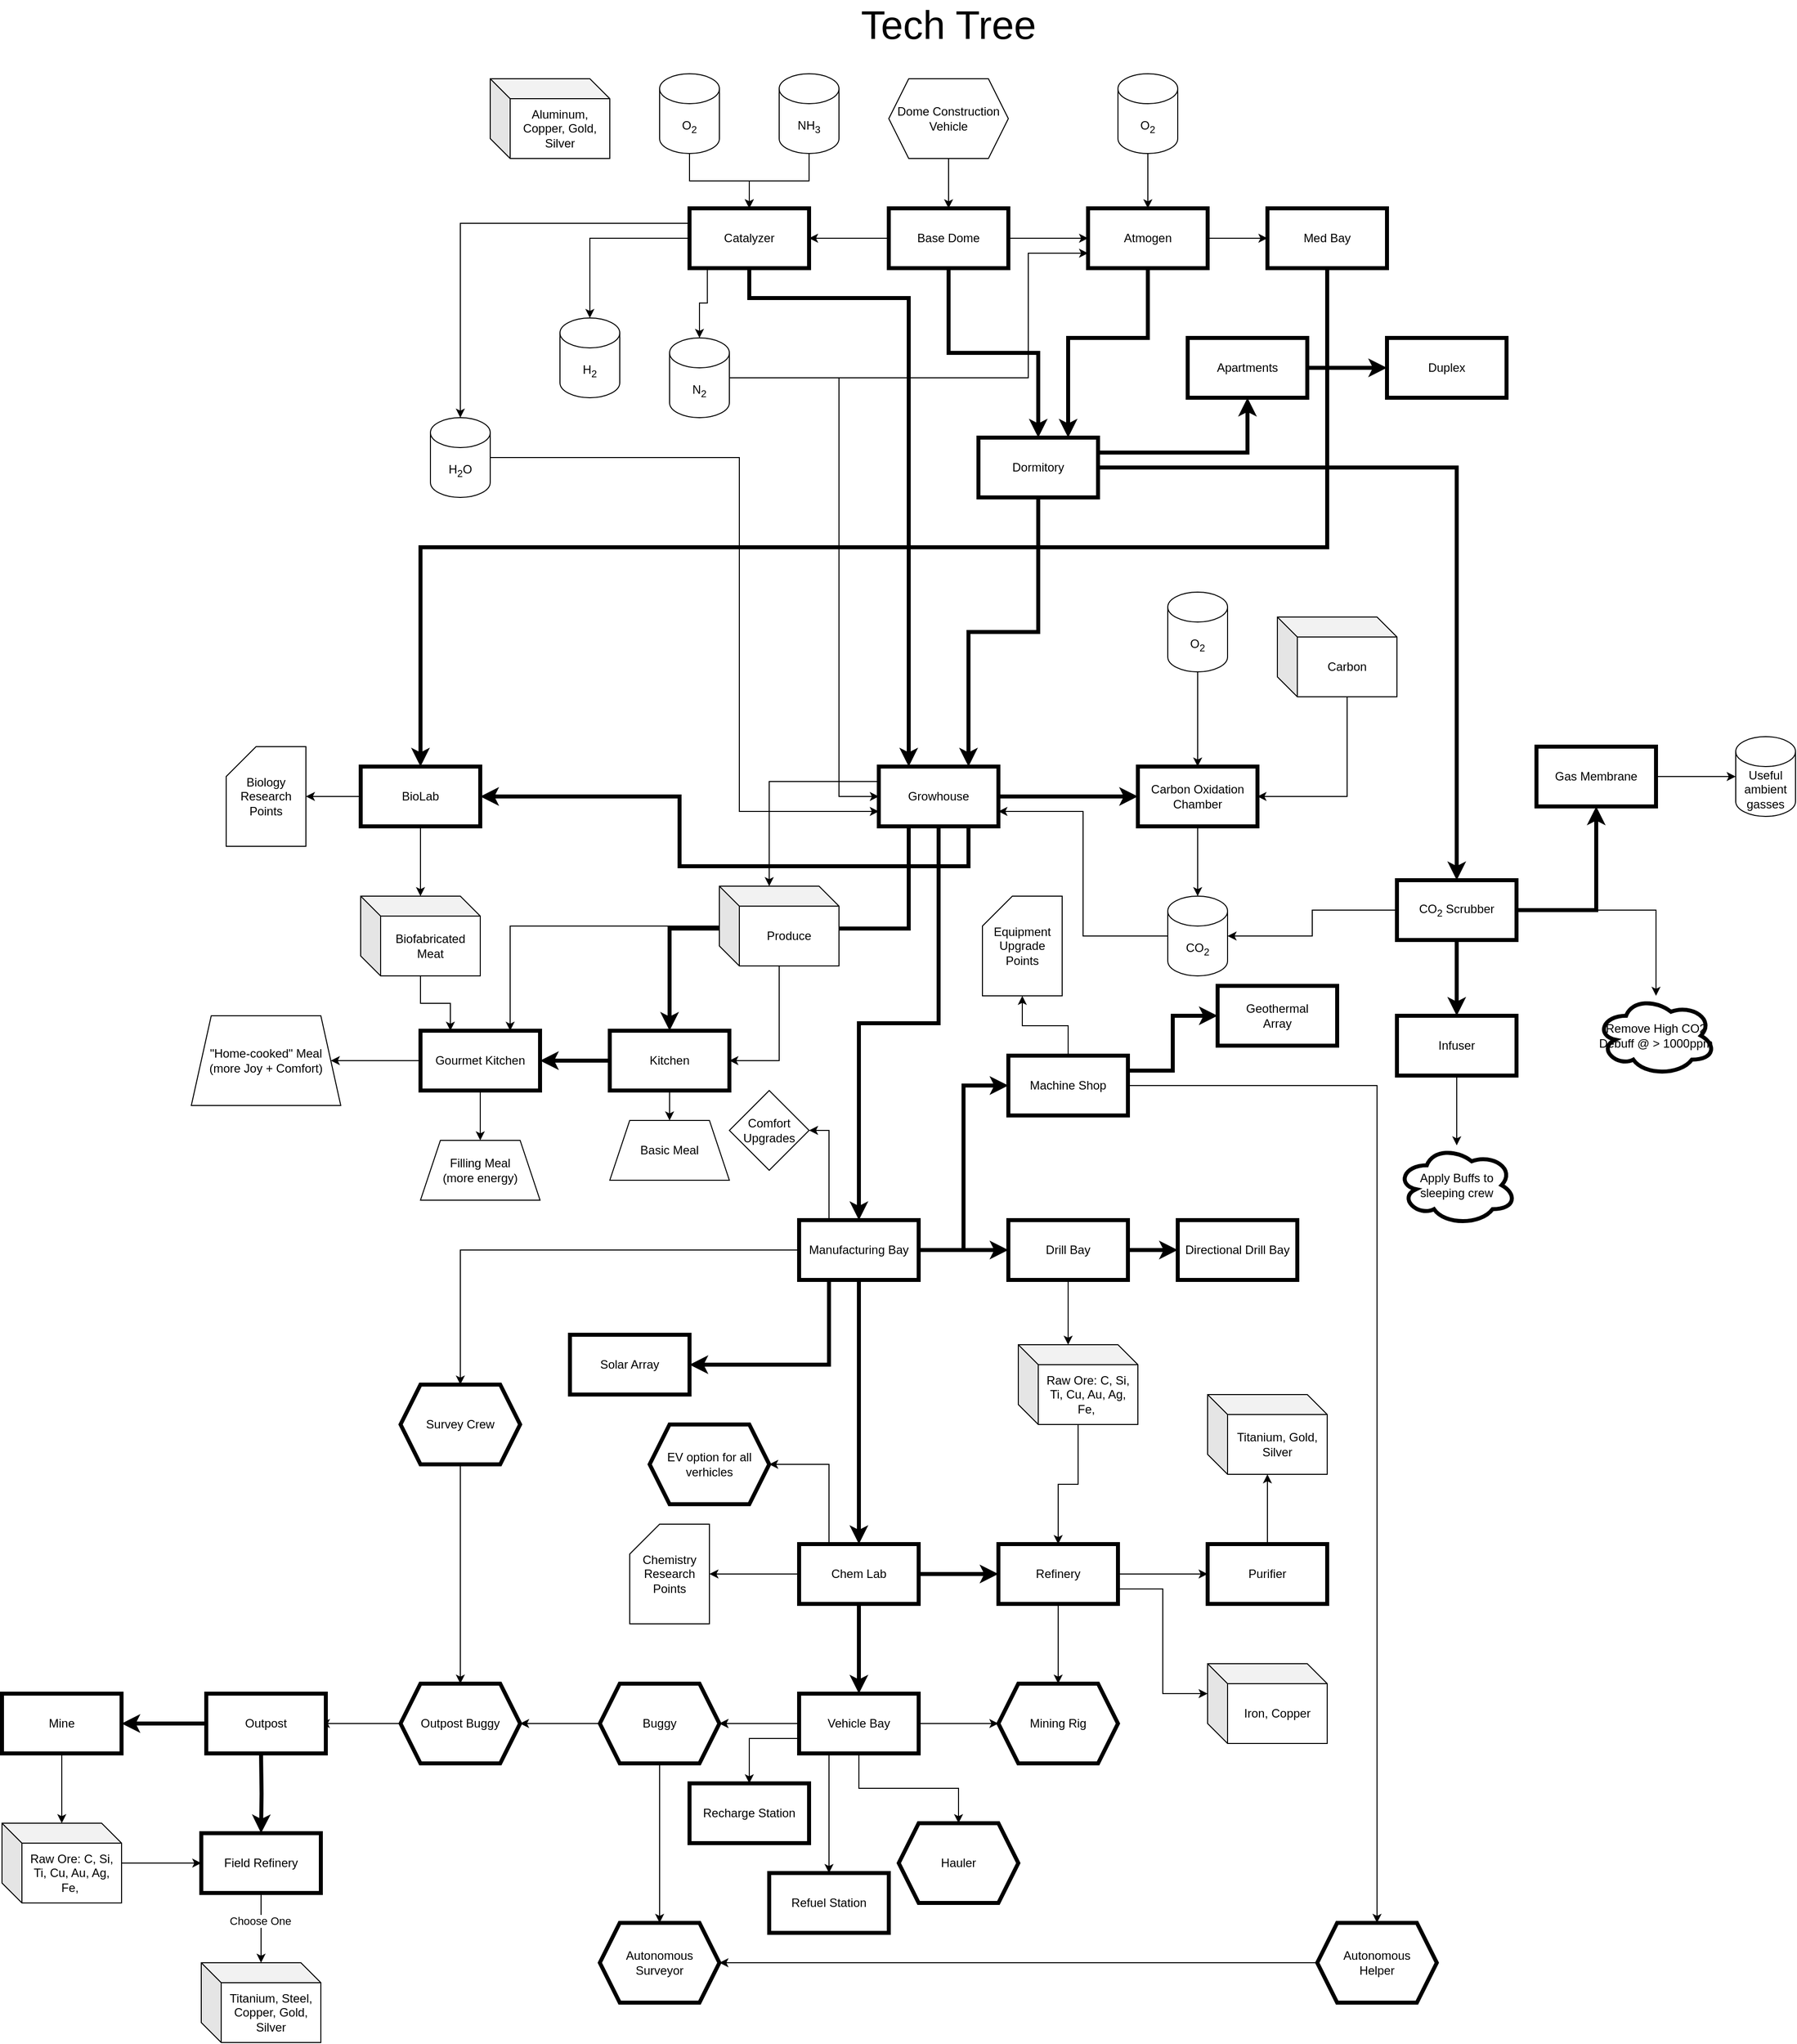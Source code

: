 <mxfile version="21.6.1" type="device">
  <diagram id="prtHgNgQTEPvFCAcTncT" name="Page-1">
    <mxGraphModel dx="2048" dy="1934" grid="1" gridSize="10" guides="1" tooltips="1" connect="1" arrows="1" fold="1" page="1" pageScale="1" pageWidth="827" pageHeight="1169" math="0" shadow="0">
      <root>
        <mxCell id="0" />
        <mxCell id="1" parent="0" />
        <mxCell id="LCXCOFXclNQbXOVJR51p-1" value="&lt;font style=&quot;font-size: 40px;&quot;&gt;Tech Tree&lt;/font&gt;" style="text;html=1;strokeColor=none;fillColor=none;align=center;verticalAlign=middle;whiteSpace=wrap;rounded=0;" parent="1" vertex="1">
          <mxGeometry x="225" y="-40" width="310" height="30" as="geometry" />
        </mxCell>
        <mxCell id="LCXCOFXclNQbXOVJR51p-6" value="" style="edgeStyle=orthogonalEdgeStyle;rounded=0;orthogonalLoop=1;jettySize=auto;html=1;" parent="1" source="LCXCOFXclNQbXOVJR51p-2" target="LCXCOFXclNQbXOVJR51p-5" edge="1">
          <mxGeometry relative="1" as="geometry" />
        </mxCell>
        <mxCell id="LCXCOFXclNQbXOVJR51p-10" value="" style="edgeStyle=orthogonalEdgeStyle;rounded=0;orthogonalLoop=1;jettySize=auto;html=1;" parent="1" source="LCXCOFXclNQbXOVJR51p-2" target="LCXCOFXclNQbXOVJR51p-9" edge="1">
          <mxGeometry relative="1" as="geometry" />
        </mxCell>
        <mxCell id="LCXCOFXclNQbXOVJR51p-46" value="" style="edgeStyle=orthogonalEdgeStyle;rounded=0;orthogonalLoop=1;jettySize=auto;html=1;strokeWidth=4;" parent="1" source="LCXCOFXclNQbXOVJR51p-2" target="LCXCOFXclNQbXOVJR51p-45" edge="1">
          <mxGeometry relative="1" as="geometry" />
        </mxCell>
        <mxCell id="LCXCOFXclNQbXOVJR51p-2" value="Base Dome" style="rounded=0;whiteSpace=wrap;html=1;strokeWidth=4;" parent="1" vertex="1">
          <mxGeometry x="320" y="160" width="120" height="60" as="geometry" />
        </mxCell>
        <mxCell id="LCXCOFXclNQbXOVJR51p-42" value="" style="edgeStyle=orthogonalEdgeStyle;rounded=0;orthogonalLoop=1;jettySize=auto;html=1;exitX=0;exitY=0.5;exitDx=0;exitDy=0;" parent="1" source="LCXCOFXclNQbXOVJR51p-48" target="LCXCOFXclNQbXOVJR51p-41" edge="1">
          <mxGeometry relative="1" as="geometry">
            <Array as="points">
              <mxPoint x="210" y="1205" />
              <mxPoint x="210" y="1205" />
            </Array>
          </mxGeometry>
        </mxCell>
        <mxCell id="LCXCOFXclNQbXOVJR51p-49" value="" style="edgeStyle=orthogonalEdgeStyle;rounded=0;orthogonalLoop=1;jettySize=auto;html=1;strokeWidth=4;" parent="1" source="LCXCOFXclNQbXOVJR51p-3" target="LCXCOFXclNQbXOVJR51p-48" edge="1">
          <mxGeometry relative="1" as="geometry" />
        </mxCell>
        <mxCell id="LCXCOFXclNQbXOVJR51p-64" value="" style="edgeStyle=orthogonalEdgeStyle;rounded=0;orthogonalLoop=1;jettySize=auto;html=1;strokeWidth=4;" parent="1" source="LCXCOFXclNQbXOVJR51p-3" target="LCXCOFXclNQbXOVJR51p-63" edge="1">
          <mxGeometry relative="1" as="geometry" />
        </mxCell>
        <mxCell id="LCXCOFXclNQbXOVJR51p-68" style="edgeStyle=orthogonalEdgeStyle;rounded=0;orthogonalLoop=1;jettySize=auto;html=1;entryX=0.5;entryY=0;entryDx=0;entryDy=0;strokeWidth=4;exitX=0.25;exitY=1;exitDx=0;exitDy=0;" parent="1" source="LCXCOFXclNQbXOVJR51p-3" target="LCXCOFXclNQbXOVJR51p-67" edge="1">
          <mxGeometry relative="1" as="geometry" />
        </mxCell>
        <mxCell id="LCXCOFXclNQbXOVJR51p-108" style="edgeStyle=orthogonalEdgeStyle;rounded=0;orthogonalLoop=1;jettySize=auto;html=1;exitX=0;exitY=0.25;exitDx=0;exitDy=0;entryX=0;entryY=0;entryDx=50;entryDy=0;entryPerimeter=0;" parent="1" source="LCXCOFXclNQbXOVJR51p-3" target="LCXCOFXclNQbXOVJR51p-78" edge="1">
          <mxGeometry relative="1" as="geometry" />
        </mxCell>
        <mxCell id="LCXCOFXclNQbXOVJR51p-110" style="edgeStyle=orthogonalEdgeStyle;rounded=0;orthogonalLoop=1;jettySize=auto;html=1;exitX=0.75;exitY=1;exitDx=0;exitDy=0;entryX=1;entryY=0.5;entryDx=0;entryDy=0;strokeWidth=4;" parent="1" source="LCXCOFXclNQbXOVJR51p-3" target="LCXCOFXclNQbXOVJR51p-83" edge="1">
          <mxGeometry relative="1" as="geometry">
            <Array as="points">
              <mxPoint x="400" y="820" />
              <mxPoint x="110" y="820" />
              <mxPoint x="110" y="750" />
            </Array>
          </mxGeometry>
        </mxCell>
        <mxCell id="LCXCOFXclNQbXOVJR51p-3" value="Growhouse" style="rounded=0;whiteSpace=wrap;html=1;strokeWidth=4;" parent="1" vertex="1">
          <mxGeometry x="310" y="720" width="120" height="60" as="geometry" />
        </mxCell>
        <mxCell id="LCXCOFXclNQbXOVJR51p-104" value="" style="edgeStyle=orthogonalEdgeStyle;rounded=0;orthogonalLoop=1;jettySize=auto;html=1;" parent="1" source="LCXCOFXclNQbXOVJR51p-5" target="LCXCOFXclNQbXOVJR51p-103" edge="1">
          <mxGeometry relative="1" as="geometry" />
        </mxCell>
        <mxCell id="LCXCOFXclNQbXOVJR51p-5" value="Atmogen" style="rounded=0;whiteSpace=wrap;html=1;strokeWidth=4;" parent="1" vertex="1">
          <mxGeometry x="520" y="160" width="120" height="60" as="geometry" />
        </mxCell>
        <mxCell id="LCXCOFXclNQbXOVJR51p-14" value="" style="edgeStyle=orthogonalEdgeStyle;rounded=0;orthogonalLoop=1;jettySize=auto;html=1;exitX=0.149;exitY=1.008;exitDx=0;exitDy=0;exitPerimeter=0;" parent="1" source="LCXCOFXclNQbXOVJR51p-9" target="LCXCOFXclNQbXOVJR51p-12" edge="1">
          <mxGeometry relative="1" as="geometry" />
        </mxCell>
        <mxCell id="LCXCOFXclNQbXOVJR51p-15" style="edgeStyle=orthogonalEdgeStyle;rounded=0;orthogonalLoop=1;jettySize=auto;html=1;exitX=0;exitY=0.25;exitDx=0;exitDy=0;" parent="1" source="LCXCOFXclNQbXOVJR51p-9" target="LCXCOFXclNQbXOVJR51p-11" edge="1">
          <mxGeometry relative="1" as="geometry" />
        </mxCell>
        <mxCell id="LCXCOFXclNQbXOVJR51p-16" style="edgeStyle=orthogonalEdgeStyle;rounded=0;orthogonalLoop=1;jettySize=auto;html=1;entryX=0.25;entryY=0;entryDx=0;entryDy=0;strokeWidth=4;" parent="1" source="LCXCOFXclNQbXOVJR51p-9" target="LCXCOFXclNQbXOVJR51p-3" edge="1">
          <mxGeometry relative="1" as="geometry">
            <Array as="points">
              <mxPoint x="180" y="250" />
              <mxPoint x="340" y="250" />
            </Array>
          </mxGeometry>
        </mxCell>
        <mxCell id="LCXCOFXclNQbXOVJR51p-43" style="edgeStyle=orthogonalEdgeStyle;rounded=0;orthogonalLoop=1;jettySize=auto;html=1;entryX=0.5;entryY=0;entryDx=0;entryDy=0;entryPerimeter=0;" parent="1" source="LCXCOFXclNQbXOVJR51p-9" target="LCXCOFXclNQbXOVJR51p-13" edge="1">
          <mxGeometry relative="1" as="geometry" />
        </mxCell>
        <mxCell id="LCXCOFXclNQbXOVJR51p-9" value="Catalyzer" style="rounded=0;whiteSpace=wrap;html=1;strokeWidth=4;" parent="1" vertex="1">
          <mxGeometry x="120" y="160" width="120" height="60" as="geometry" />
        </mxCell>
        <mxCell id="LCXCOFXclNQbXOVJR51p-31" style="edgeStyle=orthogonalEdgeStyle;rounded=0;orthogonalLoop=1;jettySize=auto;html=1;entryX=0;entryY=0.75;entryDx=0;entryDy=0;" parent="1" source="LCXCOFXclNQbXOVJR51p-11" target="LCXCOFXclNQbXOVJR51p-3" edge="1">
          <mxGeometry relative="1" as="geometry">
            <Array as="points">
              <mxPoint x="170" y="765" />
            </Array>
          </mxGeometry>
        </mxCell>
        <mxCell id="LCXCOFXclNQbXOVJR51p-11" value="H&lt;sub&gt;2&lt;/sub&gt;O" style="shape=cylinder3;whiteSpace=wrap;html=1;boundedLbl=1;backgroundOutline=1;size=15;" parent="1" vertex="1">
          <mxGeometry x="-140" y="370" width="60" height="80" as="geometry" />
        </mxCell>
        <mxCell id="LCXCOFXclNQbXOVJR51p-30" style="edgeStyle=orthogonalEdgeStyle;rounded=0;orthogonalLoop=1;jettySize=auto;html=1;entryX=0;entryY=0.5;entryDx=0;entryDy=0;" parent="1" source="LCXCOFXclNQbXOVJR51p-12" target="LCXCOFXclNQbXOVJR51p-3" edge="1">
          <mxGeometry relative="1" as="geometry">
            <Array as="points">
              <mxPoint x="270" y="750" />
            </Array>
          </mxGeometry>
        </mxCell>
        <mxCell id="LCXCOFXclNQbXOVJR51p-140" style="edgeStyle=orthogonalEdgeStyle;rounded=0;orthogonalLoop=1;jettySize=auto;html=1;entryX=0;entryY=0.75;entryDx=0;entryDy=0;" parent="1" source="LCXCOFXclNQbXOVJR51p-12" target="LCXCOFXclNQbXOVJR51p-5" edge="1">
          <mxGeometry relative="1" as="geometry">
            <Array as="points">
              <mxPoint x="460" y="330" />
              <mxPoint x="460" y="205" />
            </Array>
          </mxGeometry>
        </mxCell>
        <mxCell id="LCXCOFXclNQbXOVJR51p-12" value="N&lt;sub&gt;2&lt;/sub&gt;" style="shape=cylinder3;whiteSpace=wrap;html=1;boundedLbl=1;backgroundOutline=1;size=15;" parent="1" vertex="1">
          <mxGeometry x="100" y="290" width="60" height="80" as="geometry" />
        </mxCell>
        <mxCell id="LCXCOFXclNQbXOVJR51p-13" value="H&lt;sub&gt;2&lt;/sub&gt;" style="shape=cylinder3;whiteSpace=wrap;html=1;boundedLbl=1;backgroundOutline=1;size=15;" parent="1" vertex="1">
          <mxGeometry x="-10" y="270" width="60" height="80" as="geometry" />
        </mxCell>
        <mxCell id="LCXCOFXclNQbXOVJR51p-21" style="edgeStyle=orthogonalEdgeStyle;rounded=0;orthogonalLoop=1;jettySize=auto;html=1;entryX=0.5;entryY=0;entryDx=0;entryDy=0;" parent="1" source="LCXCOFXclNQbXOVJR51p-17" target="LCXCOFXclNQbXOVJR51p-9" edge="1">
          <mxGeometry relative="1" as="geometry" />
        </mxCell>
        <mxCell id="LCXCOFXclNQbXOVJR51p-17" value="O&lt;sub&gt;2&lt;/sub&gt;" style="shape=cylinder3;whiteSpace=wrap;html=1;boundedLbl=1;backgroundOutline=1;size=15;" parent="1" vertex="1">
          <mxGeometry x="90" y="25" width="60" height="80" as="geometry" />
        </mxCell>
        <mxCell id="LCXCOFXclNQbXOVJR51p-22" style="edgeStyle=orthogonalEdgeStyle;rounded=0;orthogonalLoop=1;jettySize=auto;html=1;entryX=0.5;entryY=0;entryDx=0;entryDy=0;" parent="1" source="LCXCOFXclNQbXOVJR51p-18" target="LCXCOFXclNQbXOVJR51p-9" edge="1">
          <mxGeometry relative="1" as="geometry">
            <mxPoint x="180" y="150" as="targetPoint" />
          </mxGeometry>
        </mxCell>
        <mxCell id="LCXCOFXclNQbXOVJR51p-18" value="NH&lt;sub style=&quot;border-color: var(--border-color);&quot;&gt;3&lt;/sub&gt;" style="shape=cylinder3;whiteSpace=wrap;html=1;boundedLbl=1;backgroundOutline=1;size=15;" parent="1" vertex="1">
          <mxGeometry x="210" y="25" width="60" height="80" as="geometry" />
        </mxCell>
        <mxCell id="LCXCOFXclNQbXOVJR51p-24" value="" style="edgeStyle=orthogonalEdgeStyle;rounded=0;orthogonalLoop=1;jettySize=auto;html=1;" parent="1" source="LCXCOFXclNQbXOVJR51p-23" target="LCXCOFXclNQbXOVJR51p-5" edge="1">
          <mxGeometry relative="1" as="geometry" />
        </mxCell>
        <mxCell id="LCXCOFXclNQbXOVJR51p-23" value="O&lt;sub&gt;2&lt;/sub&gt;" style="shape=cylinder3;whiteSpace=wrap;html=1;boundedLbl=1;backgroundOutline=1;size=15;" parent="1" vertex="1">
          <mxGeometry x="550" y="25" width="60" height="80" as="geometry" />
        </mxCell>
        <mxCell id="LCXCOFXclNQbXOVJR51p-29" style="edgeStyle=orthogonalEdgeStyle;rounded=0;orthogonalLoop=1;jettySize=auto;html=1;entryX=1;entryY=0.5;entryDx=0;entryDy=0;exitX=0;exitY=0;exitDx=70;exitDy=80;exitPerimeter=0;" parent="1" source="LCXCOFXclNQbXOVJR51p-28" target="LCXCOFXclNQbXOVJR51p-63" edge="1">
          <mxGeometry relative="1" as="geometry">
            <mxPoint x="750" y="750" as="sourcePoint" />
            <mxPoint x="500" y="800" as="targetPoint" />
          </mxGeometry>
        </mxCell>
        <mxCell id="LCXCOFXclNQbXOVJR51p-28" value="Carbon" style="shape=cube;whiteSpace=wrap;html=1;boundedLbl=1;backgroundOutline=1;darkOpacity=0.05;darkOpacity2=0.1;" parent="1" vertex="1">
          <mxGeometry x="710" y="570" width="120" height="80" as="geometry" />
        </mxCell>
        <mxCell id="LCXCOFXclNQbXOVJR51p-33" style="edgeStyle=orthogonalEdgeStyle;rounded=0;orthogonalLoop=1;jettySize=auto;html=1;entryX=0.5;entryY=0;entryDx=0;entryDy=0;" parent="1" source="LCXCOFXclNQbXOVJR51p-32" target="LCXCOFXclNQbXOVJR51p-63" edge="1">
          <mxGeometry relative="1" as="geometry">
            <mxPoint x="480" y="480" as="targetPoint" />
          </mxGeometry>
        </mxCell>
        <mxCell id="LCXCOFXclNQbXOVJR51p-32" value="O&lt;sub&gt;2&lt;/sub&gt;" style="shape=cylinder3;whiteSpace=wrap;html=1;boundedLbl=1;backgroundOutline=1;size=15;" parent="1" vertex="1">
          <mxGeometry x="600" y="545" width="60" height="80" as="geometry" />
        </mxCell>
        <mxCell id="LCXCOFXclNQbXOVJR51p-35" value="" style="edgeStyle=orthogonalEdgeStyle;rounded=0;orthogonalLoop=1;jettySize=auto;html=1;" parent="1" source="LCXCOFXclNQbXOVJR51p-34" target="LCXCOFXclNQbXOVJR51p-2" edge="1">
          <mxGeometry relative="1" as="geometry" />
        </mxCell>
        <mxCell id="LCXCOFXclNQbXOVJR51p-34" value="Dome Construction Vehicle" style="shape=hexagon;perimeter=hexagonPerimeter2;whiteSpace=wrap;html=1;fixedSize=1;" parent="1" vertex="1">
          <mxGeometry x="320" y="30" width="120" height="80" as="geometry" />
        </mxCell>
        <mxCell id="LCXCOFXclNQbXOVJR51p-117" style="edgeStyle=orthogonalEdgeStyle;rounded=0;orthogonalLoop=1;jettySize=auto;html=1;" parent="1" source="LCXCOFXclNQbXOVJR51p-41" target="LCXCOFXclNQbXOVJR51p-115" edge="1">
          <mxGeometry relative="1" as="geometry" />
        </mxCell>
        <mxCell id="LCXCOFXclNQbXOVJR51p-41" value="Survey Crew" style="shape=hexagon;perimeter=hexagonPerimeter2;whiteSpace=wrap;html=1;fixedSize=1;rounded=0;strokeWidth=4;" parent="1" vertex="1">
          <mxGeometry x="-170" y="1340" width="120" height="80" as="geometry" />
        </mxCell>
        <mxCell id="LCXCOFXclNQbXOVJR51p-47" value="" style="edgeStyle=orthogonalEdgeStyle;rounded=0;orthogonalLoop=1;jettySize=auto;html=1;entryX=0.75;entryY=0;entryDx=0;entryDy=0;strokeWidth=4;" parent="1" source="LCXCOFXclNQbXOVJR51p-5" target="LCXCOFXclNQbXOVJR51p-45" edge="1">
          <mxGeometry relative="1" as="geometry">
            <mxPoint x="580" y="220" as="sourcePoint" />
            <mxPoint x="410" y="400" as="targetPoint" />
            <Array as="points">
              <mxPoint x="580" y="290" />
            </Array>
          </mxGeometry>
        </mxCell>
        <mxCell id="LCXCOFXclNQbXOVJR51p-58" value="" style="edgeStyle=orthogonalEdgeStyle;rounded=0;orthogonalLoop=1;jettySize=auto;html=1;strokeWidth=4;" parent="1" source="LCXCOFXclNQbXOVJR51p-45" target="LCXCOFXclNQbXOVJR51p-57" edge="1">
          <mxGeometry relative="1" as="geometry" />
        </mxCell>
        <mxCell id="LCXCOFXclNQbXOVJR51p-107" style="edgeStyle=orthogonalEdgeStyle;rounded=0;orthogonalLoop=1;jettySize=auto;html=1;entryX=0.75;entryY=0;entryDx=0;entryDy=0;strokeWidth=4;" parent="1" source="LCXCOFXclNQbXOVJR51p-45" target="LCXCOFXclNQbXOVJR51p-3" edge="1">
          <mxGeometry relative="1" as="geometry" />
        </mxCell>
        <mxCell id="LCXCOFXclNQbXOVJR51p-161" style="edgeStyle=orthogonalEdgeStyle;rounded=0;orthogonalLoop=1;jettySize=auto;html=1;exitX=1;exitY=0.25;exitDx=0;exitDy=0;entryX=0.5;entryY=1;entryDx=0;entryDy=0;strokeWidth=4;" parent="1" source="LCXCOFXclNQbXOVJR51p-45" target="LCXCOFXclNQbXOVJR51p-162" edge="1">
          <mxGeometry relative="1" as="geometry">
            <mxPoint x="670" y="340" as="targetPoint" />
          </mxGeometry>
        </mxCell>
        <mxCell id="LCXCOFXclNQbXOVJR51p-45" value="Dormitory" style="rounded=0;whiteSpace=wrap;html=1;strokeWidth=4;" parent="1" vertex="1">
          <mxGeometry x="410" y="390" width="120" height="60" as="geometry" />
        </mxCell>
        <mxCell id="LCXCOFXclNQbXOVJR51p-51" value="" style="edgeStyle=orthogonalEdgeStyle;rounded=0;orthogonalLoop=1;jettySize=auto;html=1;strokeWidth=4;" parent="1" source="LCXCOFXclNQbXOVJR51p-48" target="LCXCOFXclNQbXOVJR51p-50" edge="1">
          <mxGeometry relative="1" as="geometry" />
        </mxCell>
        <mxCell id="LCXCOFXclNQbXOVJR51p-55" value="" style="edgeStyle=orthogonalEdgeStyle;rounded=0;orthogonalLoop=1;jettySize=auto;html=1;strokeWidth=4;" parent="1" source="LCXCOFXclNQbXOVJR51p-48" target="LCXCOFXclNQbXOVJR51p-54" edge="1">
          <mxGeometry relative="1" as="geometry" />
        </mxCell>
        <mxCell id="LCXCOFXclNQbXOVJR51p-122" style="edgeStyle=orthogonalEdgeStyle;rounded=0;orthogonalLoop=1;jettySize=auto;html=1;entryX=0;entryY=0.5;entryDx=0;entryDy=0;strokeWidth=4;" parent="1" source="LCXCOFXclNQbXOVJR51p-48" target="LCXCOFXclNQbXOVJR51p-121" edge="1">
          <mxGeometry relative="1" as="geometry" />
        </mxCell>
        <mxCell id="LCXCOFXclNQbXOVJR51p-145" style="edgeStyle=orthogonalEdgeStyle;rounded=0;orthogonalLoop=1;jettySize=auto;html=1;exitX=0.25;exitY=1;exitDx=0;exitDy=0;entryX=1;entryY=0.5;entryDx=0;entryDy=0;strokeWidth=4;" parent="1" source="LCXCOFXclNQbXOVJR51p-48" target="LCXCOFXclNQbXOVJR51p-146" edge="1">
          <mxGeometry relative="1" as="geometry">
            <mxPoint x="170" y="1360" as="targetPoint" />
          </mxGeometry>
        </mxCell>
        <mxCell id="LCXCOFXclNQbXOVJR51p-148" style="edgeStyle=orthogonalEdgeStyle;rounded=0;orthogonalLoop=1;jettySize=auto;html=1;exitX=0.25;exitY=0;exitDx=0;exitDy=0;entryX=1;entryY=0.5;entryDx=0;entryDy=0;" parent="1" source="LCXCOFXclNQbXOVJR51p-48" target="LCXCOFXclNQbXOVJR51p-147" edge="1">
          <mxGeometry relative="1" as="geometry" />
        </mxCell>
        <mxCell id="LCXCOFXclNQbXOVJR51p-48" value="Manufacturing Bay" style="rounded=0;whiteSpace=wrap;html=1;strokeWidth=4;" parent="1" vertex="1">
          <mxGeometry x="230" y="1175" width="120" height="60" as="geometry" />
        </mxCell>
        <mxCell id="LCXCOFXclNQbXOVJR51p-53" value="" style="edgeStyle=orthogonalEdgeStyle;rounded=0;orthogonalLoop=1;jettySize=auto;html=1;strokeWidth=4;" parent="1" source="LCXCOFXclNQbXOVJR51p-50" target="LCXCOFXclNQbXOVJR51p-52" edge="1">
          <mxGeometry relative="1" as="geometry" />
        </mxCell>
        <mxCell id="LCXCOFXclNQbXOVJR51p-143" style="edgeStyle=orthogonalEdgeStyle;rounded=0;orthogonalLoop=1;jettySize=auto;html=1;entryX=0;entryY=0;entryDx=50.0;entryDy=0;entryPerimeter=0;" parent="1" source="LCXCOFXclNQbXOVJR51p-50" target="LCXCOFXclNQbXOVJR51p-142" edge="1">
          <mxGeometry relative="1" as="geometry" />
        </mxCell>
        <mxCell id="LCXCOFXclNQbXOVJR51p-50" value="Drill Bay" style="rounded=0;whiteSpace=wrap;html=1;strokeWidth=4;" parent="1" vertex="1">
          <mxGeometry x="440" y="1175" width="120" height="60" as="geometry" />
        </mxCell>
        <mxCell id="LCXCOFXclNQbXOVJR51p-52" value="Directional Drill Bay" style="rounded=0;whiteSpace=wrap;html=1;strokeWidth=4;" parent="1" vertex="1">
          <mxGeometry x="610" y="1175" width="120" height="60" as="geometry" />
        </mxCell>
        <mxCell id="LCXCOFXclNQbXOVJR51p-90" value="" style="edgeStyle=orthogonalEdgeStyle;rounded=0;orthogonalLoop=1;jettySize=auto;html=1;strokeWidth=4;" parent="1" source="LCXCOFXclNQbXOVJR51p-54" target="LCXCOFXclNQbXOVJR51p-89" edge="1">
          <mxGeometry relative="1" as="geometry" />
        </mxCell>
        <mxCell id="LCXCOFXclNQbXOVJR51p-97" value="" style="edgeStyle=orthogonalEdgeStyle;rounded=0;orthogonalLoop=1;jettySize=auto;html=1;strokeWidth=4;" parent="1" source="LCXCOFXclNQbXOVJR51p-54" target="LCXCOFXclNQbXOVJR51p-96" edge="1">
          <mxGeometry relative="1" as="geometry" />
        </mxCell>
        <mxCell id="LCXCOFXclNQbXOVJR51p-120" value="" style="edgeStyle=orthogonalEdgeStyle;rounded=0;orthogonalLoop=1;jettySize=auto;html=1;entryX=1;entryY=0.5;entryDx=0;entryDy=0;entryPerimeter=0;" parent="1" source="LCXCOFXclNQbXOVJR51p-54" target="LCXCOFXclNQbXOVJR51p-126" edge="1">
          <mxGeometry relative="1" as="geometry">
            <mxPoint x="145" y="1530" as="targetPoint" />
          </mxGeometry>
        </mxCell>
        <mxCell id="LCXCOFXclNQbXOVJR51p-192" style="edgeStyle=orthogonalEdgeStyle;rounded=0;orthogonalLoop=1;jettySize=auto;html=1;exitX=0.25;exitY=0;exitDx=0;exitDy=0;entryX=1;entryY=0.5;entryDx=0;entryDy=0;" parent="1" source="LCXCOFXclNQbXOVJR51p-54" target="LCXCOFXclNQbXOVJR51p-190" edge="1">
          <mxGeometry relative="1" as="geometry" />
        </mxCell>
        <mxCell id="LCXCOFXclNQbXOVJR51p-54" value="Chem Lab" style="rounded=0;whiteSpace=wrap;html=1;strokeWidth=4;" parent="1" vertex="1">
          <mxGeometry x="230" y="1500" width="120" height="60" as="geometry" />
        </mxCell>
        <mxCell id="LCXCOFXclNQbXOVJR51p-66" style="edgeStyle=orthogonalEdgeStyle;rounded=0;orthogonalLoop=1;jettySize=auto;html=1;entryX=1;entryY=0.5;entryDx=0;entryDy=0;entryPerimeter=0;" parent="1" source="LCXCOFXclNQbXOVJR51p-57" target="LCXCOFXclNQbXOVJR51p-59" edge="1">
          <mxGeometry relative="1" as="geometry" />
        </mxCell>
        <mxCell id="LCXCOFXclNQbXOVJR51p-87" value="" style="edgeStyle=orthogonalEdgeStyle;rounded=0;orthogonalLoop=1;jettySize=auto;html=1;strokeWidth=4;" parent="1" source="LCXCOFXclNQbXOVJR51p-57" target="LCXCOFXclNQbXOVJR51p-86" edge="1">
          <mxGeometry relative="1" as="geometry" />
        </mxCell>
        <mxCell id="LCXCOFXclNQbXOVJR51p-174" value="" style="edgeStyle=orthogonalEdgeStyle;rounded=0;orthogonalLoop=1;jettySize=auto;html=1;" parent="1" source="LCXCOFXclNQbXOVJR51p-57" target="LCXCOFXclNQbXOVJR51p-173" edge="1">
          <mxGeometry relative="1" as="geometry" />
        </mxCell>
        <mxCell id="LCXCOFXclNQbXOVJR51p-178" value="" style="edgeStyle=orthogonalEdgeStyle;rounded=0;orthogonalLoop=1;jettySize=auto;html=1;strokeWidth=4;" parent="1" source="LCXCOFXclNQbXOVJR51p-57" target="LCXCOFXclNQbXOVJR51p-177" edge="1">
          <mxGeometry relative="1" as="geometry" />
        </mxCell>
        <mxCell id="LCXCOFXclNQbXOVJR51p-57" value="CO&lt;sub&gt;2&lt;/sub&gt; Scrubber" style="rounded=0;whiteSpace=wrap;html=1;strokeWidth=4;" parent="1" vertex="1">
          <mxGeometry x="830" y="834" width="120" height="60" as="geometry" />
        </mxCell>
        <mxCell id="LCXCOFXclNQbXOVJR51p-109" style="edgeStyle=orthogonalEdgeStyle;rounded=0;orthogonalLoop=1;jettySize=auto;html=1;entryX=1;entryY=0.75;entryDx=0;entryDy=0;" parent="1" source="LCXCOFXclNQbXOVJR51p-59" target="LCXCOFXclNQbXOVJR51p-3" edge="1">
          <mxGeometry relative="1" as="geometry" />
        </mxCell>
        <mxCell id="LCXCOFXclNQbXOVJR51p-59" value="CO&lt;sub&gt;2&lt;/sub&gt;" style="shape=cylinder3;whiteSpace=wrap;html=1;boundedLbl=1;backgroundOutline=1;size=15;" parent="1" vertex="1">
          <mxGeometry x="600" y="850" width="60" height="80" as="geometry" />
        </mxCell>
        <mxCell id="LCXCOFXclNQbXOVJR51p-65" style="edgeStyle=orthogonalEdgeStyle;rounded=0;orthogonalLoop=1;jettySize=auto;html=1;" parent="1" source="LCXCOFXclNQbXOVJR51p-63" target="LCXCOFXclNQbXOVJR51p-59" edge="1">
          <mxGeometry relative="1" as="geometry" />
        </mxCell>
        <mxCell id="LCXCOFXclNQbXOVJR51p-63" value="Carbon Oxidation Chamber" style="rounded=0;whiteSpace=wrap;html=1;strokeWidth=4;" parent="1" vertex="1">
          <mxGeometry x="570" y="720" width="120" height="60" as="geometry" />
        </mxCell>
        <mxCell id="LCXCOFXclNQbXOVJR51p-70" value="" style="edgeStyle=orthogonalEdgeStyle;rounded=0;orthogonalLoop=1;jettySize=auto;html=1;strokeWidth=4;" parent="1" source="LCXCOFXclNQbXOVJR51p-67" target="LCXCOFXclNQbXOVJR51p-69" edge="1">
          <mxGeometry relative="1" as="geometry" />
        </mxCell>
        <mxCell id="LCXCOFXclNQbXOVJR51p-72" value="" style="edgeStyle=orthogonalEdgeStyle;rounded=0;orthogonalLoop=1;jettySize=auto;html=1;" parent="1" source="LCXCOFXclNQbXOVJR51p-67" target="LCXCOFXclNQbXOVJR51p-71" edge="1">
          <mxGeometry relative="1" as="geometry" />
        </mxCell>
        <mxCell id="LCXCOFXclNQbXOVJR51p-67" value="Kitchen" style="rounded=0;whiteSpace=wrap;html=1;strokeWidth=4;" parent="1" vertex="1">
          <mxGeometry x="40" y="985" width="120" height="60" as="geometry" />
        </mxCell>
        <mxCell id="LCXCOFXclNQbXOVJR51p-74" value="" style="edgeStyle=orthogonalEdgeStyle;rounded=0;orthogonalLoop=1;jettySize=auto;html=1;" parent="1" source="LCXCOFXclNQbXOVJR51p-69" target="LCXCOFXclNQbXOVJR51p-73" edge="1">
          <mxGeometry relative="1" as="geometry" />
        </mxCell>
        <mxCell id="LCXCOFXclNQbXOVJR51p-76" value="" style="edgeStyle=orthogonalEdgeStyle;rounded=0;orthogonalLoop=1;jettySize=auto;html=1;" parent="1" source="LCXCOFXclNQbXOVJR51p-69" target="LCXCOFXclNQbXOVJR51p-75" edge="1">
          <mxGeometry relative="1" as="geometry" />
        </mxCell>
        <mxCell id="LCXCOFXclNQbXOVJR51p-69" value="Gourmet Kitchen" style="rounded=0;whiteSpace=wrap;html=1;strokeWidth=4;" parent="1" vertex="1">
          <mxGeometry x="-150" y="985" width="120" height="60" as="geometry" />
        </mxCell>
        <mxCell id="LCXCOFXclNQbXOVJR51p-71" value="Basic Meal" style="shape=trapezoid;perimeter=trapezoidPerimeter;whiteSpace=wrap;html=1;fixedSize=1;" parent="1" vertex="1">
          <mxGeometry x="40" y="1075" width="120" height="60" as="geometry" />
        </mxCell>
        <mxCell id="LCXCOFXclNQbXOVJR51p-73" value="Filling Meal&lt;br&gt;(more energy)" style="shape=trapezoid;perimeter=trapezoidPerimeter;whiteSpace=wrap;html=1;fixedSize=1;" parent="1" vertex="1">
          <mxGeometry x="-150" y="1095" width="120" height="60" as="geometry" />
        </mxCell>
        <mxCell id="LCXCOFXclNQbXOVJR51p-75" value="&quot;Home-cooked&quot; Meal&lt;br&gt;(more Joy + Comfort)" style="shape=trapezoid;perimeter=trapezoidPerimeter;whiteSpace=wrap;html=1;fixedSize=1;" parent="1" vertex="1">
          <mxGeometry x="-380" y="970" width="150" height="90" as="geometry" />
        </mxCell>
        <mxCell id="LCXCOFXclNQbXOVJR51p-79" style="edgeStyle=orthogonalEdgeStyle;rounded=0;orthogonalLoop=1;jettySize=auto;html=1;entryX=1;entryY=0.5;entryDx=0;entryDy=0;" parent="1" source="LCXCOFXclNQbXOVJR51p-78" target="LCXCOFXclNQbXOVJR51p-67" edge="1">
          <mxGeometry relative="1" as="geometry" />
        </mxCell>
        <mxCell id="LCXCOFXclNQbXOVJR51p-80" style="edgeStyle=orthogonalEdgeStyle;rounded=0;orthogonalLoop=1;jettySize=auto;html=1;entryX=0.75;entryY=0;entryDx=0;entryDy=0;" parent="1" source="LCXCOFXclNQbXOVJR51p-78" target="LCXCOFXclNQbXOVJR51p-69" edge="1">
          <mxGeometry relative="1" as="geometry" />
        </mxCell>
        <mxCell id="LCXCOFXclNQbXOVJR51p-78" value="Produce" style="shape=cube;whiteSpace=wrap;html=1;boundedLbl=1;backgroundOutline=1;darkOpacity=0.05;darkOpacity2=0.1;" parent="1" vertex="1">
          <mxGeometry x="150" y="840" width="120" height="80" as="geometry" />
        </mxCell>
        <mxCell id="LCXCOFXclNQbXOVJR51p-82" style="edgeStyle=orthogonalEdgeStyle;rounded=0;orthogonalLoop=1;jettySize=auto;html=1;entryX=0.25;entryY=0;entryDx=0;entryDy=0;" parent="1" source="LCXCOFXclNQbXOVJR51p-81" target="LCXCOFXclNQbXOVJR51p-69" edge="1">
          <mxGeometry relative="1" as="geometry" />
        </mxCell>
        <mxCell id="LCXCOFXclNQbXOVJR51p-81" value="Biofabricated Meat" style="shape=cube;whiteSpace=wrap;html=1;boundedLbl=1;backgroundOutline=1;darkOpacity=0.05;darkOpacity2=0.1;" parent="1" vertex="1">
          <mxGeometry x="-210" y="850" width="120" height="80" as="geometry" />
        </mxCell>
        <mxCell id="LCXCOFXclNQbXOVJR51p-84" value="" style="edgeStyle=orthogonalEdgeStyle;rounded=0;orthogonalLoop=1;jettySize=auto;html=1;" parent="1" source="LCXCOFXclNQbXOVJR51p-83" target="LCXCOFXclNQbXOVJR51p-81" edge="1">
          <mxGeometry relative="1" as="geometry" />
        </mxCell>
        <mxCell id="LCXCOFXclNQbXOVJR51p-130" value="" style="edgeStyle=orthogonalEdgeStyle;rounded=0;orthogonalLoop=1;jettySize=auto;html=1;" parent="1" source="LCXCOFXclNQbXOVJR51p-83" target="LCXCOFXclNQbXOVJR51p-129" edge="1">
          <mxGeometry relative="1" as="geometry" />
        </mxCell>
        <mxCell id="LCXCOFXclNQbXOVJR51p-83" value="BioLab" style="rounded=0;whiteSpace=wrap;html=1;strokeWidth=4;" parent="1" vertex="1">
          <mxGeometry x="-210" y="720" width="120" height="60" as="geometry" />
        </mxCell>
        <mxCell id="LCXCOFXclNQbXOVJR51p-93" value="" style="edgeStyle=orthogonalEdgeStyle;rounded=0;orthogonalLoop=1;jettySize=auto;html=1;" parent="1" source="LCXCOFXclNQbXOVJR51p-86" target="LCXCOFXclNQbXOVJR51p-92" edge="1">
          <mxGeometry relative="1" as="geometry" />
        </mxCell>
        <mxCell id="LCXCOFXclNQbXOVJR51p-86" value="Infuser" style="rounded=0;whiteSpace=wrap;html=1;strokeWidth=4;" parent="1" vertex="1">
          <mxGeometry x="830" y="970" width="120" height="60" as="geometry" />
        </mxCell>
        <mxCell id="LCXCOFXclNQbXOVJR51p-95" value="" style="edgeStyle=orthogonalEdgeStyle;rounded=0;orthogonalLoop=1;jettySize=auto;html=1;" parent="1" source="LCXCOFXclNQbXOVJR51p-89" target="LCXCOFXclNQbXOVJR51p-94" edge="1">
          <mxGeometry relative="1" as="geometry" />
        </mxCell>
        <mxCell id="LCXCOFXclNQbXOVJR51p-112" value="" style="edgeStyle=orthogonalEdgeStyle;rounded=0;orthogonalLoop=1;jettySize=auto;html=1;" parent="1" source="LCXCOFXclNQbXOVJR51p-89" edge="1">
          <mxGeometry relative="1" as="geometry">
            <mxPoint x="150" y="1680" as="targetPoint" />
          </mxGeometry>
        </mxCell>
        <mxCell id="LCXCOFXclNQbXOVJR51p-114" value="" style="edgeStyle=orthogonalEdgeStyle;rounded=0;orthogonalLoop=1;jettySize=auto;html=1;" parent="1" source="LCXCOFXclNQbXOVJR51p-89" target="LCXCOFXclNQbXOVJR51p-113" edge="1">
          <mxGeometry relative="1" as="geometry" />
        </mxCell>
        <mxCell id="LCXCOFXclNQbXOVJR51p-133" value="" style="edgeStyle=orthogonalEdgeStyle;rounded=0;orthogonalLoop=1;jettySize=auto;html=1;" parent="1" source="LCXCOFXclNQbXOVJR51p-89" target="LCXCOFXclNQbXOVJR51p-132" edge="1">
          <mxGeometry relative="1" as="geometry" />
        </mxCell>
        <mxCell id="LCXCOFXclNQbXOVJR51p-187" style="edgeStyle=orthogonalEdgeStyle;rounded=0;orthogonalLoop=1;jettySize=auto;html=1;exitX=0.25;exitY=1;exitDx=0;exitDy=0;entryX=0.5;entryY=0;entryDx=0;entryDy=0;" parent="1" source="LCXCOFXclNQbXOVJR51p-89" target="LCXCOFXclNQbXOVJR51p-186" edge="1">
          <mxGeometry relative="1" as="geometry" />
        </mxCell>
        <mxCell id="LCXCOFXclNQbXOVJR51p-188" style="edgeStyle=orthogonalEdgeStyle;rounded=0;orthogonalLoop=1;jettySize=auto;html=1;exitX=0;exitY=0.75;exitDx=0;exitDy=0;entryX=0.5;entryY=0;entryDx=0;entryDy=0;" parent="1" source="LCXCOFXclNQbXOVJR51p-89" target="LCXCOFXclNQbXOVJR51p-185" edge="1">
          <mxGeometry relative="1" as="geometry" />
        </mxCell>
        <mxCell id="LCXCOFXclNQbXOVJR51p-89" value="Vehicle Bay" style="rounded=0;whiteSpace=wrap;html=1;strokeWidth=4;" parent="1" vertex="1">
          <mxGeometry x="230" y="1650" width="120" height="60" as="geometry" />
        </mxCell>
        <mxCell id="LCXCOFXclNQbXOVJR51p-92" value="Apply Buffs to sleeping crew" style="ellipse;shape=cloud;whiteSpace=wrap;html=1;rounded=0;strokeWidth=4;" parent="1" vertex="1">
          <mxGeometry x="830" y="1100" width="120" height="80" as="geometry" />
        </mxCell>
        <mxCell id="LCXCOFXclNQbXOVJR51p-94" value="Mining Rig" style="shape=hexagon;perimeter=hexagonPerimeter2;whiteSpace=wrap;html=1;fixedSize=1;rounded=0;strokeWidth=4;" parent="1" vertex="1">
          <mxGeometry x="430" y="1640" width="120" height="80" as="geometry" />
        </mxCell>
        <mxCell id="LCXCOFXclNQbXOVJR51p-99" value="" style="edgeStyle=orthogonalEdgeStyle;rounded=0;orthogonalLoop=1;jettySize=auto;html=1;" parent="1" source="LCXCOFXclNQbXOVJR51p-167" target="LCXCOFXclNQbXOVJR51p-98" edge="1">
          <mxGeometry relative="1" as="geometry" />
        </mxCell>
        <mxCell id="LCXCOFXclNQbXOVJR51p-118" style="edgeStyle=orthogonalEdgeStyle;rounded=0;orthogonalLoop=1;jettySize=auto;html=1;" parent="1" source="LCXCOFXclNQbXOVJR51p-96" target="LCXCOFXclNQbXOVJR51p-94" edge="1">
          <mxGeometry relative="1" as="geometry" />
        </mxCell>
        <mxCell id="LCXCOFXclNQbXOVJR51p-172" style="edgeStyle=orthogonalEdgeStyle;rounded=0;orthogonalLoop=1;jettySize=auto;html=1;exitX=1;exitY=0.75;exitDx=0;exitDy=0;entryX=0;entryY=0;entryDx=0;entryDy=30;entryPerimeter=0;" parent="1" source="LCXCOFXclNQbXOVJR51p-96" target="LCXCOFXclNQbXOVJR51p-171" edge="1">
          <mxGeometry relative="1" as="geometry" />
        </mxCell>
        <mxCell id="LCXCOFXclNQbXOVJR51p-96" value="Refinery" style="rounded=0;whiteSpace=wrap;html=1;strokeWidth=4;" parent="1" vertex="1">
          <mxGeometry x="430" y="1500" width="120" height="60" as="geometry" />
        </mxCell>
        <mxCell id="LCXCOFXclNQbXOVJR51p-98" value="Titanium, Gold, Silver" style="shape=cube;whiteSpace=wrap;html=1;boundedLbl=1;backgroundOutline=1;darkOpacity=0.05;darkOpacity2=0.1;" parent="1" vertex="1">
          <mxGeometry x="640" y="1350" width="120" height="80" as="geometry" />
        </mxCell>
        <mxCell id="LCXCOFXclNQbXOVJR51p-100" value="Aluminum, Copper, Gold, Silver" style="shape=cube;whiteSpace=wrap;html=1;boundedLbl=1;backgroundOutline=1;darkOpacity=0.05;darkOpacity2=0.1;" parent="1" vertex="1">
          <mxGeometry x="-80" y="30" width="120" height="80" as="geometry" />
        </mxCell>
        <mxCell id="LCXCOFXclNQbXOVJR51p-106" style="edgeStyle=orthogonalEdgeStyle;rounded=0;orthogonalLoop=1;jettySize=auto;html=1;entryX=0.5;entryY=0;entryDx=0;entryDy=0;strokeWidth=4;" parent="1" source="LCXCOFXclNQbXOVJR51p-103" target="LCXCOFXclNQbXOVJR51p-83" edge="1">
          <mxGeometry relative="1" as="geometry">
            <Array as="points">
              <mxPoint x="760" y="500" />
              <mxPoint x="-150" y="500" />
            </Array>
          </mxGeometry>
        </mxCell>
        <mxCell id="LCXCOFXclNQbXOVJR51p-103" value="Med Bay" style="rounded=0;whiteSpace=wrap;html=1;strokeWidth=4;" parent="1" vertex="1">
          <mxGeometry x="700" y="160" width="120" height="60" as="geometry" />
        </mxCell>
        <mxCell id="LCXCOFXclNQbXOVJR51p-116" value="" style="edgeStyle=orthogonalEdgeStyle;rounded=0;orthogonalLoop=1;jettySize=auto;html=1;" parent="1" source="LCXCOFXclNQbXOVJR51p-113" target="LCXCOFXclNQbXOVJR51p-115" edge="1">
          <mxGeometry relative="1" as="geometry" />
        </mxCell>
        <mxCell id="LCXCOFXclNQbXOVJR51p-159" style="edgeStyle=orthogonalEdgeStyle;rounded=0;orthogonalLoop=1;jettySize=auto;html=1;entryX=0.5;entryY=0;entryDx=0;entryDy=0;" parent="1" source="LCXCOFXclNQbXOVJR51p-113" target="LCXCOFXclNQbXOVJR51p-158" edge="1">
          <mxGeometry relative="1" as="geometry" />
        </mxCell>
        <mxCell id="LCXCOFXclNQbXOVJR51p-113" value="Buggy" style="shape=hexagon;perimeter=hexagonPerimeter2;whiteSpace=wrap;html=1;fixedSize=1;rounded=0;strokeWidth=4;" parent="1" vertex="1">
          <mxGeometry x="30" y="1640" width="120" height="80" as="geometry" />
        </mxCell>
        <mxCell id="LCXCOFXclNQbXOVJR51p-135" value="" style="edgeStyle=orthogonalEdgeStyle;rounded=0;orthogonalLoop=1;jettySize=auto;html=1;" parent="1" source="LCXCOFXclNQbXOVJR51p-115" edge="1">
          <mxGeometry relative="1" as="geometry">
            <mxPoint x="-250" y="1680" as="targetPoint" />
          </mxGeometry>
        </mxCell>
        <mxCell id="LCXCOFXclNQbXOVJR51p-115" value="Outpost Buggy" style="shape=hexagon;perimeter=hexagonPerimeter2;whiteSpace=wrap;html=1;fixedSize=1;rounded=0;strokeWidth=4;" parent="1" vertex="1">
          <mxGeometry x="-170" y="1640" width="120" height="80" as="geometry" />
        </mxCell>
        <mxCell id="LCXCOFXclNQbXOVJR51p-128" value="" style="edgeStyle=orthogonalEdgeStyle;rounded=0;orthogonalLoop=1;jettySize=auto;html=1;" parent="1" source="LCXCOFXclNQbXOVJR51p-121" target="LCXCOFXclNQbXOVJR51p-127" edge="1">
          <mxGeometry relative="1" as="geometry" />
        </mxCell>
        <mxCell id="LCXCOFXclNQbXOVJR51p-157" value="" style="edgeStyle=orthogonalEdgeStyle;rounded=0;orthogonalLoop=1;jettySize=auto;html=1;" parent="1" source="LCXCOFXclNQbXOVJR51p-121" target="LCXCOFXclNQbXOVJR51p-156" edge="1">
          <mxGeometry relative="1" as="geometry" />
        </mxCell>
        <mxCell id="LCXCOFXclNQbXOVJR51p-184" style="edgeStyle=orthogonalEdgeStyle;rounded=0;orthogonalLoop=1;jettySize=auto;html=1;exitX=1;exitY=0.25;exitDx=0;exitDy=0;entryX=0;entryY=0.5;entryDx=0;entryDy=0;strokeWidth=4;" parent="1" source="LCXCOFXclNQbXOVJR51p-121" target="LCXCOFXclNQbXOVJR51p-165" edge="1">
          <mxGeometry relative="1" as="geometry" />
        </mxCell>
        <mxCell id="LCXCOFXclNQbXOVJR51p-121" value="Machine Shop" style="rounded=0;whiteSpace=wrap;html=1;strokeWidth=4;" parent="1" vertex="1">
          <mxGeometry x="440" y="1010" width="120" height="60" as="geometry" />
        </mxCell>
        <mxCell id="LCXCOFXclNQbXOVJR51p-126" value="Chemistry&lt;br&gt;Research&lt;br&gt;Points" style="shape=card;whiteSpace=wrap;html=1;" parent="1" vertex="1">
          <mxGeometry x="60" y="1480" width="80" height="100" as="geometry" />
        </mxCell>
        <mxCell id="LCXCOFXclNQbXOVJR51p-127" value="Equipment&lt;br&gt;Upgrade&lt;br&gt;Points" style="shape=card;whiteSpace=wrap;html=1;" parent="1" vertex="1">
          <mxGeometry x="414" y="850" width="80" height="100" as="geometry" />
        </mxCell>
        <mxCell id="LCXCOFXclNQbXOVJR51p-129" value="Biology&lt;br&gt;Research&lt;br&gt;Points" style="shape=card;whiteSpace=wrap;html=1;" parent="1" vertex="1">
          <mxGeometry x="-345" y="700" width="80" height="100" as="geometry" />
        </mxCell>
        <mxCell id="LCXCOFXclNQbXOVJR51p-132" value="Hauler" style="shape=hexagon;perimeter=hexagonPerimeter2;whiteSpace=wrap;html=1;fixedSize=1;rounded=0;strokeWidth=4;" parent="1" vertex="1">
          <mxGeometry x="330" y="1780" width="120" height="80" as="geometry" />
        </mxCell>
        <mxCell id="LCXCOFXclNQbXOVJR51p-137" value="" style="edgeStyle=orthogonalEdgeStyle;rounded=0;orthogonalLoop=1;jettySize=auto;html=1;strokeWidth=4;" parent="1" target="LCXCOFXclNQbXOVJR51p-136" edge="1">
          <mxGeometry relative="1" as="geometry">
            <mxPoint x="-310.0" y="1710" as="sourcePoint" />
          </mxGeometry>
        </mxCell>
        <mxCell id="LCXCOFXclNQbXOVJR51p-150" value="" style="edgeStyle=orthogonalEdgeStyle;rounded=0;orthogonalLoop=1;jettySize=auto;html=1;" parent="1" source="LCXCOFXclNQbXOVJR51p-136" target="LCXCOFXclNQbXOVJR51p-149" edge="1">
          <mxGeometry relative="1" as="geometry" />
        </mxCell>
        <mxCell id="LCXCOFXclNQbXOVJR51p-154" value="Choose One" style="edgeLabel;html=1;align=center;verticalAlign=middle;resizable=0;points=[];" parent="LCXCOFXclNQbXOVJR51p-150" vertex="1" connectable="0">
          <mxGeometry x="-0.215" y="-1" relative="1" as="geometry">
            <mxPoint as="offset" />
          </mxGeometry>
        </mxCell>
        <mxCell id="LCXCOFXclNQbXOVJR51p-136" value="Field Refinery" style="whiteSpace=wrap;html=1;rounded=0;strokeWidth=4;" parent="1" vertex="1">
          <mxGeometry x="-370" y="1790" width="120" height="60" as="geometry" />
        </mxCell>
        <mxCell id="LCXCOFXclNQbXOVJR51p-152" value="" style="edgeStyle=orthogonalEdgeStyle;rounded=0;orthogonalLoop=1;jettySize=auto;html=1;" parent="1" source="LCXCOFXclNQbXOVJR51p-138" target="LCXCOFXclNQbXOVJR51p-151" edge="1">
          <mxGeometry relative="1" as="geometry" />
        </mxCell>
        <mxCell id="LCXCOFXclNQbXOVJR51p-138" value="Mine" style="whiteSpace=wrap;html=1;rounded=0;strokeWidth=4;" parent="1" vertex="1">
          <mxGeometry x="-570" y="1650" width="120" height="60" as="geometry" />
        </mxCell>
        <mxCell id="LCXCOFXclNQbXOVJR51p-144" style="edgeStyle=orthogonalEdgeStyle;rounded=0;orthogonalLoop=1;jettySize=auto;html=1;entryX=0.5;entryY=0;entryDx=0;entryDy=0;" parent="1" source="LCXCOFXclNQbXOVJR51p-142" target="LCXCOFXclNQbXOVJR51p-96" edge="1">
          <mxGeometry relative="1" as="geometry" />
        </mxCell>
        <mxCell id="LCXCOFXclNQbXOVJR51p-142" value="Raw Ore: C, Si, Ti, Cu, Au, Ag, Fe,&amp;nbsp;" style="shape=cube;whiteSpace=wrap;html=1;boundedLbl=1;backgroundOutline=1;darkOpacity=0.05;darkOpacity2=0.1;" parent="1" vertex="1">
          <mxGeometry x="450" y="1300" width="120" height="80" as="geometry" />
        </mxCell>
        <mxCell id="LCXCOFXclNQbXOVJR51p-146" value="Solar Array" style="rounded=0;whiteSpace=wrap;html=1;strokeWidth=4;" parent="1" vertex="1">
          <mxGeometry y="1290" width="120" height="60" as="geometry" />
        </mxCell>
        <mxCell id="LCXCOFXclNQbXOVJR51p-147" value="Comfort Upgrades" style="rhombus;whiteSpace=wrap;html=1;" parent="1" vertex="1">
          <mxGeometry x="160" y="1045" width="80" height="80" as="geometry" />
        </mxCell>
        <mxCell id="LCXCOFXclNQbXOVJR51p-149" value="Titanium, Steel, Copper, Gold, Silver" style="shape=cube;whiteSpace=wrap;html=1;boundedLbl=1;backgroundOutline=1;darkOpacity=0.05;darkOpacity2=0.1;" parent="1" vertex="1">
          <mxGeometry x="-370" y="1920" width="120" height="80" as="geometry" />
        </mxCell>
        <mxCell id="LCXCOFXclNQbXOVJR51p-153" value="" style="edgeStyle=orthogonalEdgeStyle;rounded=0;orthogonalLoop=1;jettySize=auto;html=1;" parent="1" source="LCXCOFXclNQbXOVJR51p-151" target="LCXCOFXclNQbXOVJR51p-136" edge="1">
          <mxGeometry relative="1" as="geometry" />
        </mxCell>
        <mxCell id="LCXCOFXclNQbXOVJR51p-151" value="Raw Ore: C, Si, Ti, Cu, Au, Ag, Fe,&amp;nbsp;" style="shape=cube;whiteSpace=wrap;html=1;boundedLbl=1;backgroundOutline=1;darkOpacity=0.05;darkOpacity2=0.1;" parent="1" vertex="1">
          <mxGeometry x="-570" y="1780" width="120" height="80" as="geometry" />
        </mxCell>
        <mxCell id="LCXCOFXclNQbXOVJR51p-160" style="edgeStyle=orthogonalEdgeStyle;rounded=0;orthogonalLoop=1;jettySize=auto;html=1;entryX=1;entryY=0.5;entryDx=0;entryDy=0;" parent="1" source="LCXCOFXclNQbXOVJR51p-156" target="LCXCOFXclNQbXOVJR51p-158" edge="1">
          <mxGeometry relative="1" as="geometry" />
        </mxCell>
        <mxCell id="LCXCOFXclNQbXOVJR51p-156" value="Autonomous&lt;br&gt;Helper" style="shape=hexagon;perimeter=hexagonPerimeter2;whiteSpace=wrap;html=1;fixedSize=1;rounded=0;strokeWidth=4;" parent="1" vertex="1">
          <mxGeometry x="750" y="1880" width="120" height="80" as="geometry" />
        </mxCell>
        <mxCell id="LCXCOFXclNQbXOVJR51p-158" value="Autonomous&lt;br&gt;Surveyor" style="shape=hexagon;perimeter=hexagonPerimeter2;whiteSpace=wrap;html=1;fixedSize=1;rounded=0;strokeWidth=4;" parent="1" vertex="1">
          <mxGeometry x="30" y="1880" width="120" height="80" as="geometry" />
        </mxCell>
        <mxCell id="LCXCOFXclNQbXOVJR51p-176" value="" style="edgeStyle=orthogonalEdgeStyle;rounded=0;orthogonalLoop=1;jettySize=auto;html=1;strokeWidth=4;" parent="1" source="LCXCOFXclNQbXOVJR51p-162" target="LCXCOFXclNQbXOVJR51p-175" edge="1">
          <mxGeometry relative="1" as="geometry" />
        </mxCell>
        <mxCell id="LCXCOFXclNQbXOVJR51p-162" value="Apartments" style="rounded=0;whiteSpace=wrap;html=1;strokeWidth=4;" parent="1" vertex="1">
          <mxGeometry x="620" y="290" width="120" height="60" as="geometry" />
        </mxCell>
        <mxCell id="LCXCOFXclNQbXOVJR51p-165" value="Geothermal&lt;br&gt;Array" style="whiteSpace=wrap;html=1;rounded=0;strokeWidth=4;" parent="1" vertex="1">
          <mxGeometry x="650" y="940" width="120" height="60" as="geometry" />
        </mxCell>
        <mxCell id="LCXCOFXclNQbXOVJR51p-168" value="" style="edgeStyle=orthogonalEdgeStyle;rounded=0;orthogonalLoop=1;jettySize=auto;html=1;" parent="1" source="LCXCOFXclNQbXOVJR51p-96" target="LCXCOFXclNQbXOVJR51p-167" edge="1">
          <mxGeometry relative="1" as="geometry">
            <mxPoint x="550" y="1530" as="sourcePoint" />
            <mxPoint x="710" y="1430" as="targetPoint" />
          </mxGeometry>
        </mxCell>
        <mxCell id="LCXCOFXclNQbXOVJR51p-167" value="Purifier" style="rounded=0;whiteSpace=wrap;html=1;strokeWidth=4;" parent="1" vertex="1">
          <mxGeometry x="640" y="1500" width="120" height="60" as="geometry" />
        </mxCell>
        <mxCell id="LCXCOFXclNQbXOVJR51p-171" value="Iron, Copper" style="shape=cube;whiteSpace=wrap;html=1;boundedLbl=1;backgroundOutline=1;darkOpacity=0.05;darkOpacity2=0.1;" parent="1" vertex="1">
          <mxGeometry x="640" y="1620" width="120" height="80" as="geometry" />
        </mxCell>
        <mxCell id="LCXCOFXclNQbXOVJR51p-173" value="Remove High CO2 Debuff @ &amp;gt; 1000ppm" style="ellipse;shape=cloud;whiteSpace=wrap;html=1;rounded=0;strokeWidth=4;" parent="1" vertex="1">
          <mxGeometry x="1030" y="950" width="120" height="80" as="geometry" />
        </mxCell>
        <mxCell id="LCXCOFXclNQbXOVJR51p-175" value="Duplex" style="rounded=0;whiteSpace=wrap;html=1;strokeWidth=4;" parent="1" vertex="1">
          <mxGeometry x="820" y="290" width="120" height="60" as="geometry" />
        </mxCell>
        <mxCell id="LCXCOFXclNQbXOVJR51p-181" value="" style="edgeStyle=orthogonalEdgeStyle;rounded=0;orthogonalLoop=1;jettySize=auto;html=1;" parent="1" source="LCXCOFXclNQbXOVJR51p-177" target="LCXCOFXclNQbXOVJR51p-180" edge="1">
          <mxGeometry relative="1" as="geometry" />
        </mxCell>
        <mxCell id="LCXCOFXclNQbXOVJR51p-177" value="Gas Membrane" style="rounded=0;whiteSpace=wrap;html=1;strokeWidth=4;" parent="1" vertex="1">
          <mxGeometry x="970" y="700" width="120" height="60" as="geometry" />
        </mxCell>
        <mxCell id="LCXCOFXclNQbXOVJR51p-180" value="Useful ambient gasses" style="shape=cylinder3;whiteSpace=wrap;html=1;boundedLbl=1;backgroundOutline=1;size=15;" parent="1" vertex="1">
          <mxGeometry x="1170" y="690" width="60" height="80" as="geometry" />
        </mxCell>
        <mxCell id="LCXCOFXclNQbXOVJR51p-183" value="" style="edgeStyle=orthogonalEdgeStyle;rounded=0;orthogonalLoop=1;jettySize=auto;html=1;strokeWidth=4;" parent="1" source="LCXCOFXclNQbXOVJR51p-182" target="LCXCOFXclNQbXOVJR51p-138" edge="1">
          <mxGeometry relative="1" as="geometry" />
        </mxCell>
        <mxCell id="LCXCOFXclNQbXOVJR51p-182" value="Outpost" style="whiteSpace=wrap;html=1;rounded=0;strokeWidth=4;" parent="1" vertex="1">
          <mxGeometry x="-365" y="1650" width="120" height="60" as="geometry" />
        </mxCell>
        <mxCell id="LCXCOFXclNQbXOVJR51p-185" value="Recharge Station" style="rounded=0;whiteSpace=wrap;html=1;strokeWidth=4;" parent="1" vertex="1">
          <mxGeometry x="120" y="1740" width="120" height="60" as="geometry" />
        </mxCell>
        <mxCell id="LCXCOFXclNQbXOVJR51p-186" value="Refuel Station" style="rounded=0;whiteSpace=wrap;html=1;strokeWidth=4;" parent="1" vertex="1">
          <mxGeometry x="200" y="1830" width="120" height="60" as="geometry" />
        </mxCell>
        <mxCell id="LCXCOFXclNQbXOVJR51p-190" value="EV option for all verhicles" style="shape=hexagon;perimeter=hexagonPerimeter2;whiteSpace=wrap;html=1;fixedSize=1;rounded=0;strokeWidth=4;" parent="1" vertex="1">
          <mxGeometry x="80" y="1380" width="120" height="80" as="geometry" />
        </mxCell>
      </root>
    </mxGraphModel>
  </diagram>
</mxfile>
